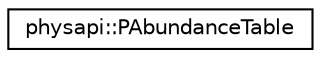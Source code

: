 digraph "Graphical Class Hierarchy"
{
 // LATEX_PDF_SIZE
  edge [fontname="Helvetica",fontsize="10",labelfontname="Helvetica",labelfontsize="10"];
  node [fontname="Helvetica",fontsize="10",shape=record];
  rankdir="LR";
  Node0 [label="physapi::PAbundanceTable",height=0.2,width=0.4,color="black", fillcolor="white", style="filled",URL="$classphysapi_1_1_p_abundance_table.html",tooltip="This class represents a table of abundances."];
}
